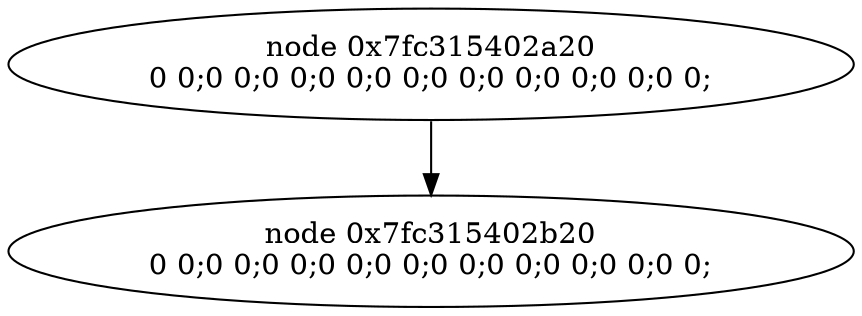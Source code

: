 digraph G{
"node 0x7fc315402a20
0 0;0 0;0 0;0 0;0 0;0 0;0 0;0 0;0 0;0 0;"->"node 0x7fc315402b20
0 0;0 0;0 0;0 0;0 0;0 0;0 0;0 0;0 0;0 0;"}